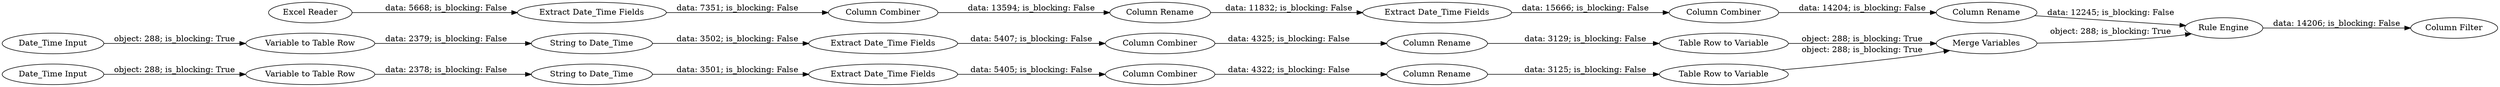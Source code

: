 digraph {
	"-4282854216015992592_17" [label="Extract Date_Time Fields"]
	"-4282854216015992592_16" [label="String to Date_Time"]
	"-4282854216015992592_24" [label="Column Filter"]
	"-4282854216015992592_10" [label="Column Rename"]
	"-4282854216015992592_6" [label="Column Combiner"]
	"-4282854216015992592_13" [label="Extract Date_Time Fields"]
	"-4282854216015992592_19" [label="Column Combiner"]
	"-4282854216015992592_14" [label="Column Combiner"]
	"-4282854216015992592_5" [label="Extract Date_Time Fields"]
	"-4282854216015992592_21" [label="Table Row to Variable"]
	"-4282854216015992592_1" [label="Date_Time Input"]
	"-4282854216015992592_9" [label="Column Combiner"]
	"-4282854216015992592_15" [label="Column Rename"]
	"-4282854216015992592_22" [label="Merge Variables"]
	"-4282854216015992592_8" [label="Extract Date_Time Fields"]
	"-4282854216015992592_18" [label="Column Rename"]
	"-4282854216015992592_2" [label="Date_Time Input"]
	"-4282854216015992592_20" [label="Table Row to Variable"]
	"-4282854216015992592_3" [label="Excel Reader"]
	"-4282854216015992592_23" [label="Rule Engine"]
	"-4282854216015992592_12" [label="String to Date_Time"]
	"-4282854216015992592_7" [label="Column Rename"]
	"-4282854216015992592_11" [label="Variable to Table Row"]
	"-4282854216015992592_4" [label="Variable to Table Row"]
	"-4282854216015992592_7" -> "-4282854216015992592_8" [label="data: 11832; is_blocking: False"]
	"-4282854216015992592_17" -> "-4282854216015992592_19" [label="data: 5405; is_blocking: False"]
	"-4282854216015992592_18" -> "-4282854216015992592_21" [label="data: 3125; is_blocking: False"]
	"-4282854216015992592_10" -> "-4282854216015992592_23" [label="data: 12245; is_blocking: False"]
	"-4282854216015992592_4" -> "-4282854216015992592_12" [label="data: 2379; is_blocking: False"]
	"-4282854216015992592_8" -> "-4282854216015992592_9" [label="data: 15666; is_blocking: False"]
	"-4282854216015992592_3" -> "-4282854216015992592_5" [label="data: 5668; is_blocking: False"]
	"-4282854216015992592_2" -> "-4282854216015992592_11" [label="object: 288; is_blocking: True"]
	"-4282854216015992592_16" -> "-4282854216015992592_17" [label="data: 3501; is_blocking: False"]
	"-4282854216015992592_22" -> "-4282854216015992592_23" [label="object: 288; is_blocking: True"]
	"-4282854216015992592_14" -> "-4282854216015992592_15" [label="data: 4325; is_blocking: False"]
	"-4282854216015992592_23" -> "-4282854216015992592_24" [label="data: 14206; is_blocking: False"]
	"-4282854216015992592_15" -> "-4282854216015992592_20" [label="data: 3129; is_blocking: False"]
	"-4282854216015992592_1" -> "-4282854216015992592_4" [label="object: 288; is_blocking: True"]
	"-4282854216015992592_5" -> "-4282854216015992592_6" [label="data: 7351; is_blocking: False"]
	"-4282854216015992592_21" -> "-4282854216015992592_22" [label="object: 288; is_blocking: True"]
	"-4282854216015992592_6" -> "-4282854216015992592_7" [label="data: 13594; is_blocking: False"]
	"-4282854216015992592_20" -> "-4282854216015992592_22" [label="object: 288; is_blocking: True"]
	"-4282854216015992592_11" -> "-4282854216015992592_16" [label="data: 2378; is_blocking: False"]
	"-4282854216015992592_13" -> "-4282854216015992592_14" [label="data: 5407; is_blocking: False"]
	"-4282854216015992592_9" -> "-4282854216015992592_10" [label="data: 14204; is_blocking: False"]
	"-4282854216015992592_12" -> "-4282854216015992592_13" [label="data: 3502; is_blocking: False"]
	"-4282854216015992592_19" -> "-4282854216015992592_18" [label="data: 4322; is_blocking: False"]
	rankdir=LR
}
